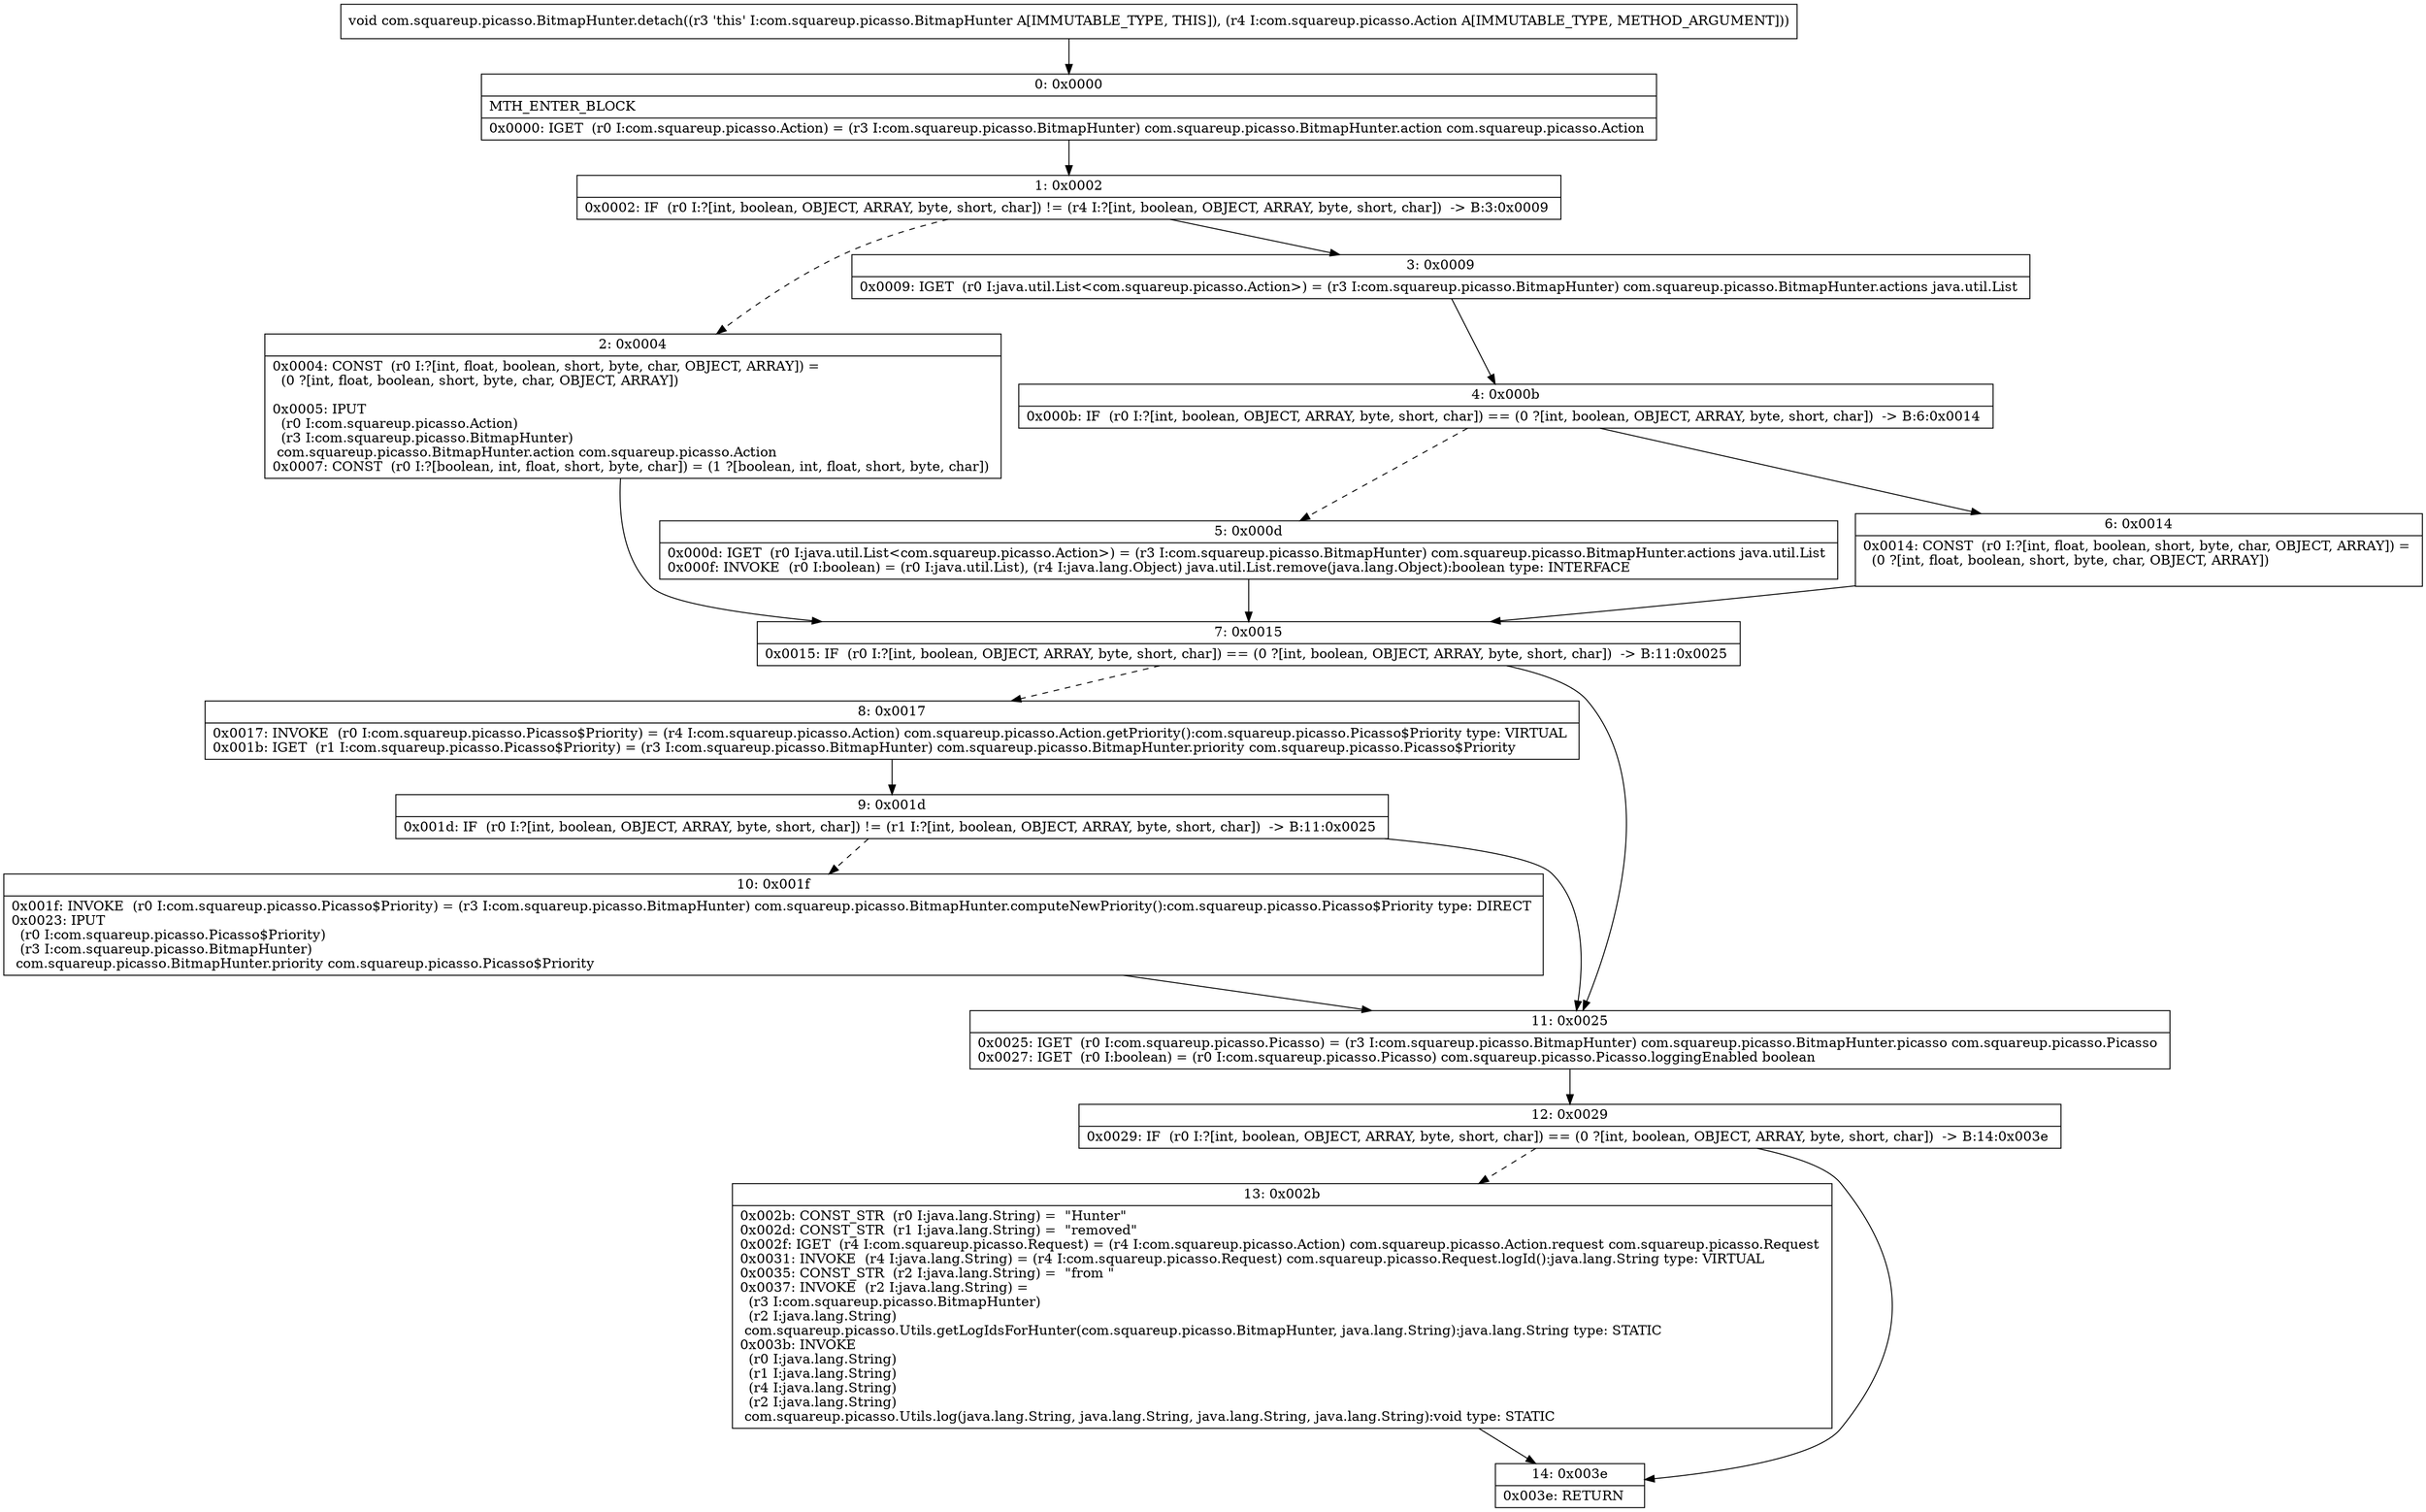 digraph "CFG forcom.squareup.picasso.BitmapHunter.detach(Lcom\/squareup\/picasso\/Action;)V" {
Node_0 [shape=record,label="{0\:\ 0x0000|MTH_ENTER_BLOCK\l|0x0000: IGET  (r0 I:com.squareup.picasso.Action) = (r3 I:com.squareup.picasso.BitmapHunter) com.squareup.picasso.BitmapHunter.action com.squareup.picasso.Action \l}"];
Node_1 [shape=record,label="{1\:\ 0x0002|0x0002: IF  (r0 I:?[int, boolean, OBJECT, ARRAY, byte, short, char]) != (r4 I:?[int, boolean, OBJECT, ARRAY, byte, short, char])  \-\> B:3:0x0009 \l}"];
Node_2 [shape=record,label="{2\:\ 0x0004|0x0004: CONST  (r0 I:?[int, float, boolean, short, byte, char, OBJECT, ARRAY]) = \l  (0 ?[int, float, boolean, short, byte, char, OBJECT, ARRAY])\l \l0x0005: IPUT  \l  (r0 I:com.squareup.picasso.Action)\l  (r3 I:com.squareup.picasso.BitmapHunter)\l com.squareup.picasso.BitmapHunter.action com.squareup.picasso.Action \l0x0007: CONST  (r0 I:?[boolean, int, float, short, byte, char]) = (1 ?[boolean, int, float, short, byte, char]) \l}"];
Node_3 [shape=record,label="{3\:\ 0x0009|0x0009: IGET  (r0 I:java.util.List\<com.squareup.picasso.Action\>) = (r3 I:com.squareup.picasso.BitmapHunter) com.squareup.picasso.BitmapHunter.actions java.util.List \l}"];
Node_4 [shape=record,label="{4\:\ 0x000b|0x000b: IF  (r0 I:?[int, boolean, OBJECT, ARRAY, byte, short, char]) == (0 ?[int, boolean, OBJECT, ARRAY, byte, short, char])  \-\> B:6:0x0014 \l}"];
Node_5 [shape=record,label="{5\:\ 0x000d|0x000d: IGET  (r0 I:java.util.List\<com.squareup.picasso.Action\>) = (r3 I:com.squareup.picasso.BitmapHunter) com.squareup.picasso.BitmapHunter.actions java.util.List \l0x000f: INVOKE  (r0 I:boolean) = (r0 I:java.util.List), (r4 I:java.lang.Object) java.util.List.remove(java.lang.Object):boolean type: INTERFACE \l}"];
Node_6 [shape=record,label="{6\:\ 0x0014|0x0014: CONST  (r0 I:?[int, float, boolean, short, byte, char, OBJECT, ARRAY]) = \l  (0 ?[int, float, boolean, short, byte, char, OBJECT, ARRAY])\l \l}"];
Node_7 [shape=record,label="{7\:\ 0x0015|0x0015: IF  (r0 I:?[int, boolean, OBJECT, ARRAY, byte, short, char]) == (0 ?[int, boolean, OBJECT, ARRAY, byte, short, char])  \-\> B:11:0x0025 \l}"];
Node_8 [shape=record,label="{8\:\ 0x0017|0x0017: INVOKE  (r0 I:com.squareup.picasso.Picasso$Priority) = (r4 I:com.squareup.picasso.Action) com.squareup.picasso.Action.getPriority():com.squareup.picasso.Picasso$Priority type: VIRTUAL \l0x001b: IGET  (r1 I:com.squareup.picasso.Picasso$Priority) = (r3 I:com.squareup.picasso.BitmapHunter) com.squareup.picasso.BitmapHunter.priority com.squareup.picasso.Picasso$Priority \l}"];
Node_9 [shape=record,label="{9\:\ 0x001d|0x001d: IF  (r0 I:?[int, boolean, OBJECT, ARRAY, byte, short, char]) != (r1 I:?[int, boolean, OBJECT, ARRAY, byte, short, char])  \-\> B:11:0x0025 \l}"];
Node_10 [shape=record,label="{10\:\ 0x001f|0x001f: INVOKE  (r0 I:com.squareup.picasso.Picasso$Priority) = (r3 I:com.squareup.picasso.BitmapHunter) com.squareup.picasso.BitmapHunter.computeNewPriority():com.squareup.picasso.Picasso$Priority type: DIRECT \l0x0023: IPUT  \l  (r0 I:com.squareup.picasso.Picasso$Priority)\l  (r3 I:com.squareup.picasso.BitmapHunter)\l com.squareup.picasso.BitmapHunter.priority com.squareup.picasso.Picasso$Priority \l}"];
Node_11 [shape=record,label="{11\:\ 0x0025|0x0025: IGET  (r0 I:com.squareup.picasso.Picasso) = (r3 I:com.squareup.picasso.BitmapHunter) com.squareup.picasso.BitmapHunter.picasso com.squareup.picasso.Picasso \l0x0027: IGET  (r0 I:boolean) = (r0 I:com.squareup.picasso.Picasso) com.squareup.picasso.Picasso.loggingEnabled boolean \l}"];
Node_12 [shape=record,label="{12\:\ 0x0029|0x0029: IF  (r0 I:?[int, boolean, OBJECT, ARRAY, byte, short, char]) == (0 ?[int, boolean, OBJECT, ARRAY, byte, short, char])  \-\> B:14:0x003e \l}"];
Node_13 [shape=record,label="{13\:\ 0x002b|0x002b: CONST_STR  (r0 I:java.lang.String) =  \"Hunter\" \l0x002d: CONST_STR  (r1 I:java.lang.String) =  \"removed\" \l0x002f: IGET  (r4 I:com.squareup.picasso.Request) = (r4 I:com.squareup.picasso.Action) com.squareup.picasso.Action.request com.squareup.picasso.Request \l0x0031: INVOKE  (r4 I:java.lang.String) = (r4 I:com.squareup.picasso.Request) com.squareup.picasso.Request.logId():java.lang.String type: VIRTUAL \l0x0035: CONST_STR  (r2 I:java.lang.String) =  \"from \" \l0x0037: INVOKE  (r2 I:java.lang.String) = \l  (r3 I:com.squareup.picasso.BitmapHunter)\l  (r2 I:java.lang.String)\l com.squareup.picasso.Utils.getLogIdsForHunter(com.squareup.picasso.BitmapHunter, java.lang.String):java.lang.String type: STATIC \l0x003b: INVOKE  \l  (r0 I:java.lang.String)\l  (r1 I:java.lang.String)\l  (r4 I:java.lang.String)\l  (r2 I:java.lang.String)\l com.squareup.picasso.Utils.log(java.lang.String, java.lang.String, java.lang.String, java.lang.String):void type: STATIC \l}"];
Node_14 [shape=record,label="{14\:\ 0x003e|0x003e: RETURN   \l}"];
MethodNode[shape=record,label="{void com.squareup.picasso.BitmapHunter.detach((r3 'this' I:com.squareup.picasso.BitmapHunter A[IMMUTABLE_TYPE, THIS]), (r4 I:com.squareup.picasso.Action A[IMMUTABLE_TYPE, METHOD_ARGUMENT])) }"];
MethodNode -> Node_0;
Node_0 -> Node_1;
Node_1 -> Node_2[style=dashed];
Node_1 -> Node_3;
Node_2 -> Node_7;
Node_3 -> Node_4;
Node_4 -> Node_5[style=dashed];
Node_4 -> Node_6;
Node_5 -> Node_7;
Node_6 -> Node_7;
Node_7 -> Node_8[style=dashed];
Node_7 -> Node_11;
Node_8 -> Node_9;
Node_9 -> Node_10[style=dashed];
Node_9 -> Node_11;
Node_10 -> Node_11;
Node_11 -> Node_12;
Node_12 -> Node_13[style=dashed];
Node_12 -> Node_14;
Node_13 -> Node_14;
}

